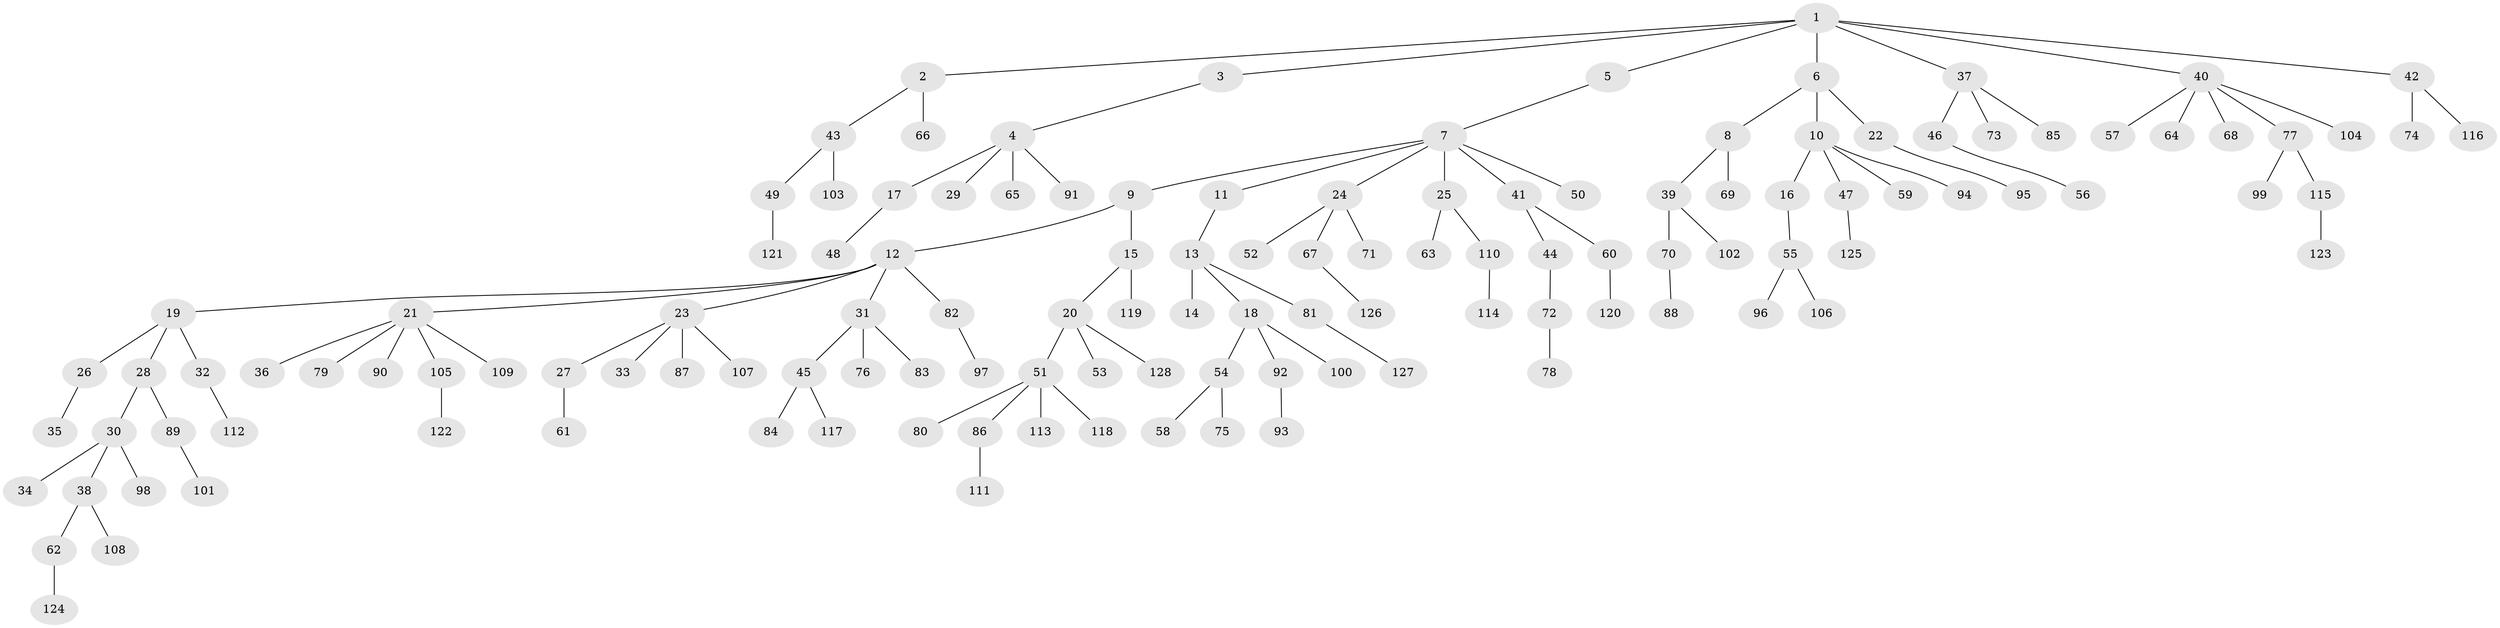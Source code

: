 // coarse degree distribution, {7: 0.012987012987012988, 2: 0.2077922077922078, 4: 0.06493506493506493, 6: 0.025974025974025976, 3: 0.12987012987012986, 1: 0.5324675324675324, 5: 0.025974025974025976}
// Generated by graph-tools (version 1.1) at 2025/51/03/04/25 22:51:31]
// undirected, 128 vertices, 127 edges
graph export_dot {
  node [color=gray90,style=filled];
  1;
  2;
  3;
  4;
  5;
  6;
  7;
  8;
  9;
  10;
  11;
  12;
  13;
  14;
  15;
  16;
  17;
  18;
  19;
  20;
  21;
  22;
  23;
  24;
  25;
  26;
  27;
  28;
  29;
  30;
  31;
  32;
  33;
  34;
  35;
  36;
  37;
  38;
  39;
  40;
  41;
  42;
  43;
  44;
  45;
  46;
  47;
  48;
  49;
  50;
  51;
  52;
  53;
  54;
  55;
  56;
  57;
  58;
  59;
  60;
  61;
  62;
  63;
  64;
  65;
  66;
  67;
  68;
  69;
  70;
  71;
  72;
  73;
  74;
  75;
  76;
  77;
  78;
  79;
  80;
  81;
  82;
  83;
  84;
  85;
  86;
  87;
  88;
  89;
  90;
  91;
  92;
  93;
  94;
  95;
  96;
  97;
  98;
  99;
  100;
  101;
  102;
  103;
  104;
  105;
  106;
  107;
  108;
  109;
  110;
  111;
  112;
  113;
  114;
  115;
  116;
  117;
  118;
  119;
  120;
  121;
  122;
  123;
  124;
  125;
  126;
  127;
  128;
  1 -- 2;
  1 -- 3;
  1 -- 5;
  1 -- 6;
  1 -- 37;
  1 -- 40;
  1 -- 42;
  2 -- 43;
  2 -- 66;
  3 -- 4;
  4 -- 17;
  4 -- 29;
  4 -- 65;
  4 -- 91;
  5 -- 7;
  6 -- 8;
  6 -- 10;
  6 -- 22;
  7 -- 9;
  7 -- 11;
  7 -- 24;
  7 -- 25;
  7 -- 41;
  7 -- 50;
  8 -- 39;
  8 -- 69;
  9 -- 12;
  9 -- 15;
  10 -- 16;
  10 -- 47;
  10 -- 59;
  10 -- 94;
  11 -- 13;
  12 -- 19;
  12 -- 21;
  12 -- 23;
  12 -- 31;
  12 -- 82;
  13 -- 14;
  13 -- 18;
  13 -- 81;
  15 -- 20;
  15 -- 119;
  16 -- 55;
  17 -- 48;
  18 -- 54;
  18 -- 92;
  18 -- 100;
  19 -- 26;
  19 -- 28;
  19 -- 32;
  20 -- 51;
  20 -- 53;
  20 -- 128;
  21 -- 36;
  21 -- 79;
  21 -- 90;
  21 -- 105;
  21 -- 109;
  22 -- 95;
  23 -- 27;
  23 -- 33;
  23 -- 87;
  23 -- 107;
  24 -- 52;
  24 -- 67;
  24 -- 71;
  25 -- 63;
  25 -- 110;
  26 -- 35;
  27 -- 61;
  28 -- 30;
  28 -- 89;
  30 -- 34;
  30 -- 38;
  30 -- 98;
  31 -- 45;
  31 -- 76;
  31 -- 83;
  32 -- 112;
  37 -- 46;
  37 -- 73;
  37 -- 85;
  38 -- 62;
  38 -- 108;
  39 -- 70;
  39 -- 102;
  40 -- 57;
  40 -- 64;
  40 -- 68;
  40 -- 77;
  40 -- 104;
  41 -- 44;
  41 -- 60;
  42 -- 74;
  42 -- 116;
  43 -- 49;
  43 -- 103;
  44 -- 72;
  45 -- 84;
  45 -- 117;
  46 -- 56;
  47 -- 125;
  49 -- 121;
  51 -- 80;
  51 -- 86;
  51 -- 113;
  51 -- 118;
  54 -- 58;
  54 -- 75;
  55 -- 96;
  55 -- 106;
  60 -- 120;
  62 -- 124;
  67 -- 126;
  70 -- 88;
  72 -- 78;
  77 -- 99;
  77 -- 115;
  81 -- 127;
  82 -- 97;
  86 -- 111;
  89 -- 101;
  92 -- 93;
  105 -- 122;
  110 -- 114;
  115 -- 123;
}
